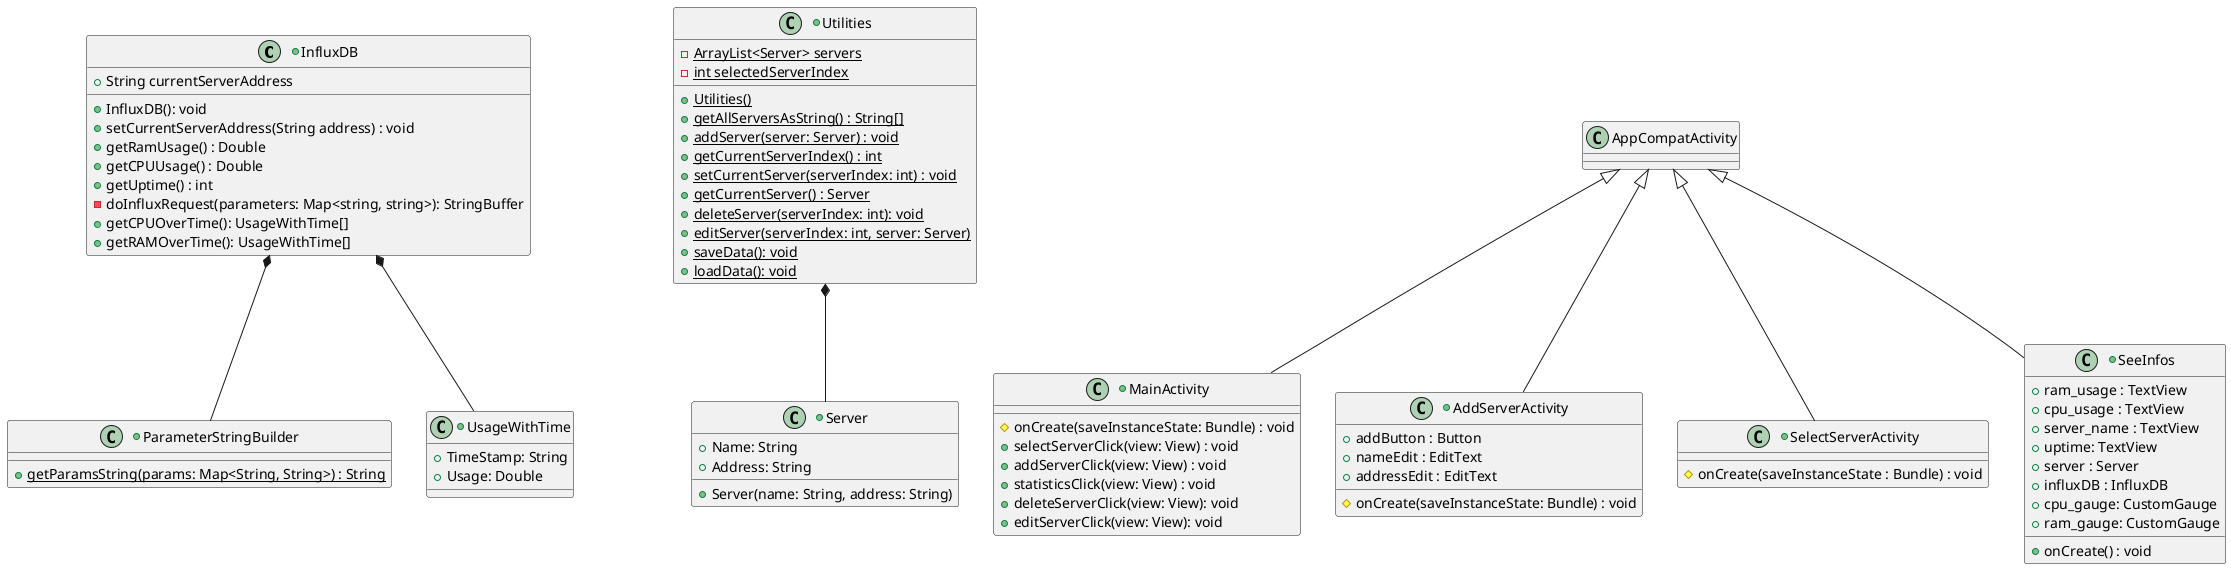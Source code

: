 ## uml: Class diagrams


```plantuml
@startuml
    +class InfluxDB {
        + String currentServerAddress

        +InfluxDB(): void
        +setCurrentServerAddress(String address) : void
        +getRamUsage() : Double
        +getCPUUsage() : Double
        +getUptime() : int
        -doInfluxRequest(parameters: Map<string, string>): StringBuffer
        +getCPUOverTime(): UsageWithTime[]
        +getRAMOverTime(): UsageWithTime[]
    }

    +class Utilities {
        - {static} ArrayList<Server> servers
        - {static} int selectedServerIndex
        + {static} Utilities()
        + {static} getAllServersAsString() : String[]
        + {static} addServer(server: Server) : void
        + {static} getCurrentServerIndex() : int
        + {static} setCurrentServer(serverIndex: int) : void
        + {static} getCurrentServer() : Server 
        + {static} deleteServer(serverIndex: int): void
        + {static} editServer(serverIndex: int, server: Server)
        + {static} saveData(): void
        + {static} loadData(): void
    }

    +class MainActivity extends AppCompatActivity {
        # onCreate(saveInstanceState: Bundle) : void
        + selectServerClick(view: View) : void
        + addServerClick(view: View) : void
        + statisticsClick(view: View) : void
        + deleteServerClick(view: View): void
        + editServerClick(view: View): void
    }

    +class AddServerActivity extends AppCompatActivity {
        + addButton : Button
        + nameEdit : EditText
        + addressEdit : EditText

        # onCreate(saveInstanceState: Bundle) : void
    }

    +class SelectServerActivity extends AppCompatActivity {
        # onCreate(saveInstanceState : Bundle) : void
    }

    +class SeeInfos extends AppCompatActivity {
        + ram_usage : TextView
        + cpu_usage : TextView
        + server_name : TextView
        + uptime: TextView
        + server : Server
        + influxDB : InfluxDB
        + cpu_gauge: CustomGauge
        + ram_gauge: CustomGauge

        + onCreate() : void
    }

    +class ParameterStringBuilder {
        + {static} getParamsString(params: Map<String, String>) : String
    }

    +class Server {
        + Name: String
        + Address: String

        + Server(name: String, address: String)
    }

    +class UsageWithTime {
        + TimeStamp: String
        + Usage: Double
    }

    Utilities *-- Server
    InfluxDB *-- ParameterStringBuilder
    InfluxDB *-- UsageWithTime

    


@enduml
```